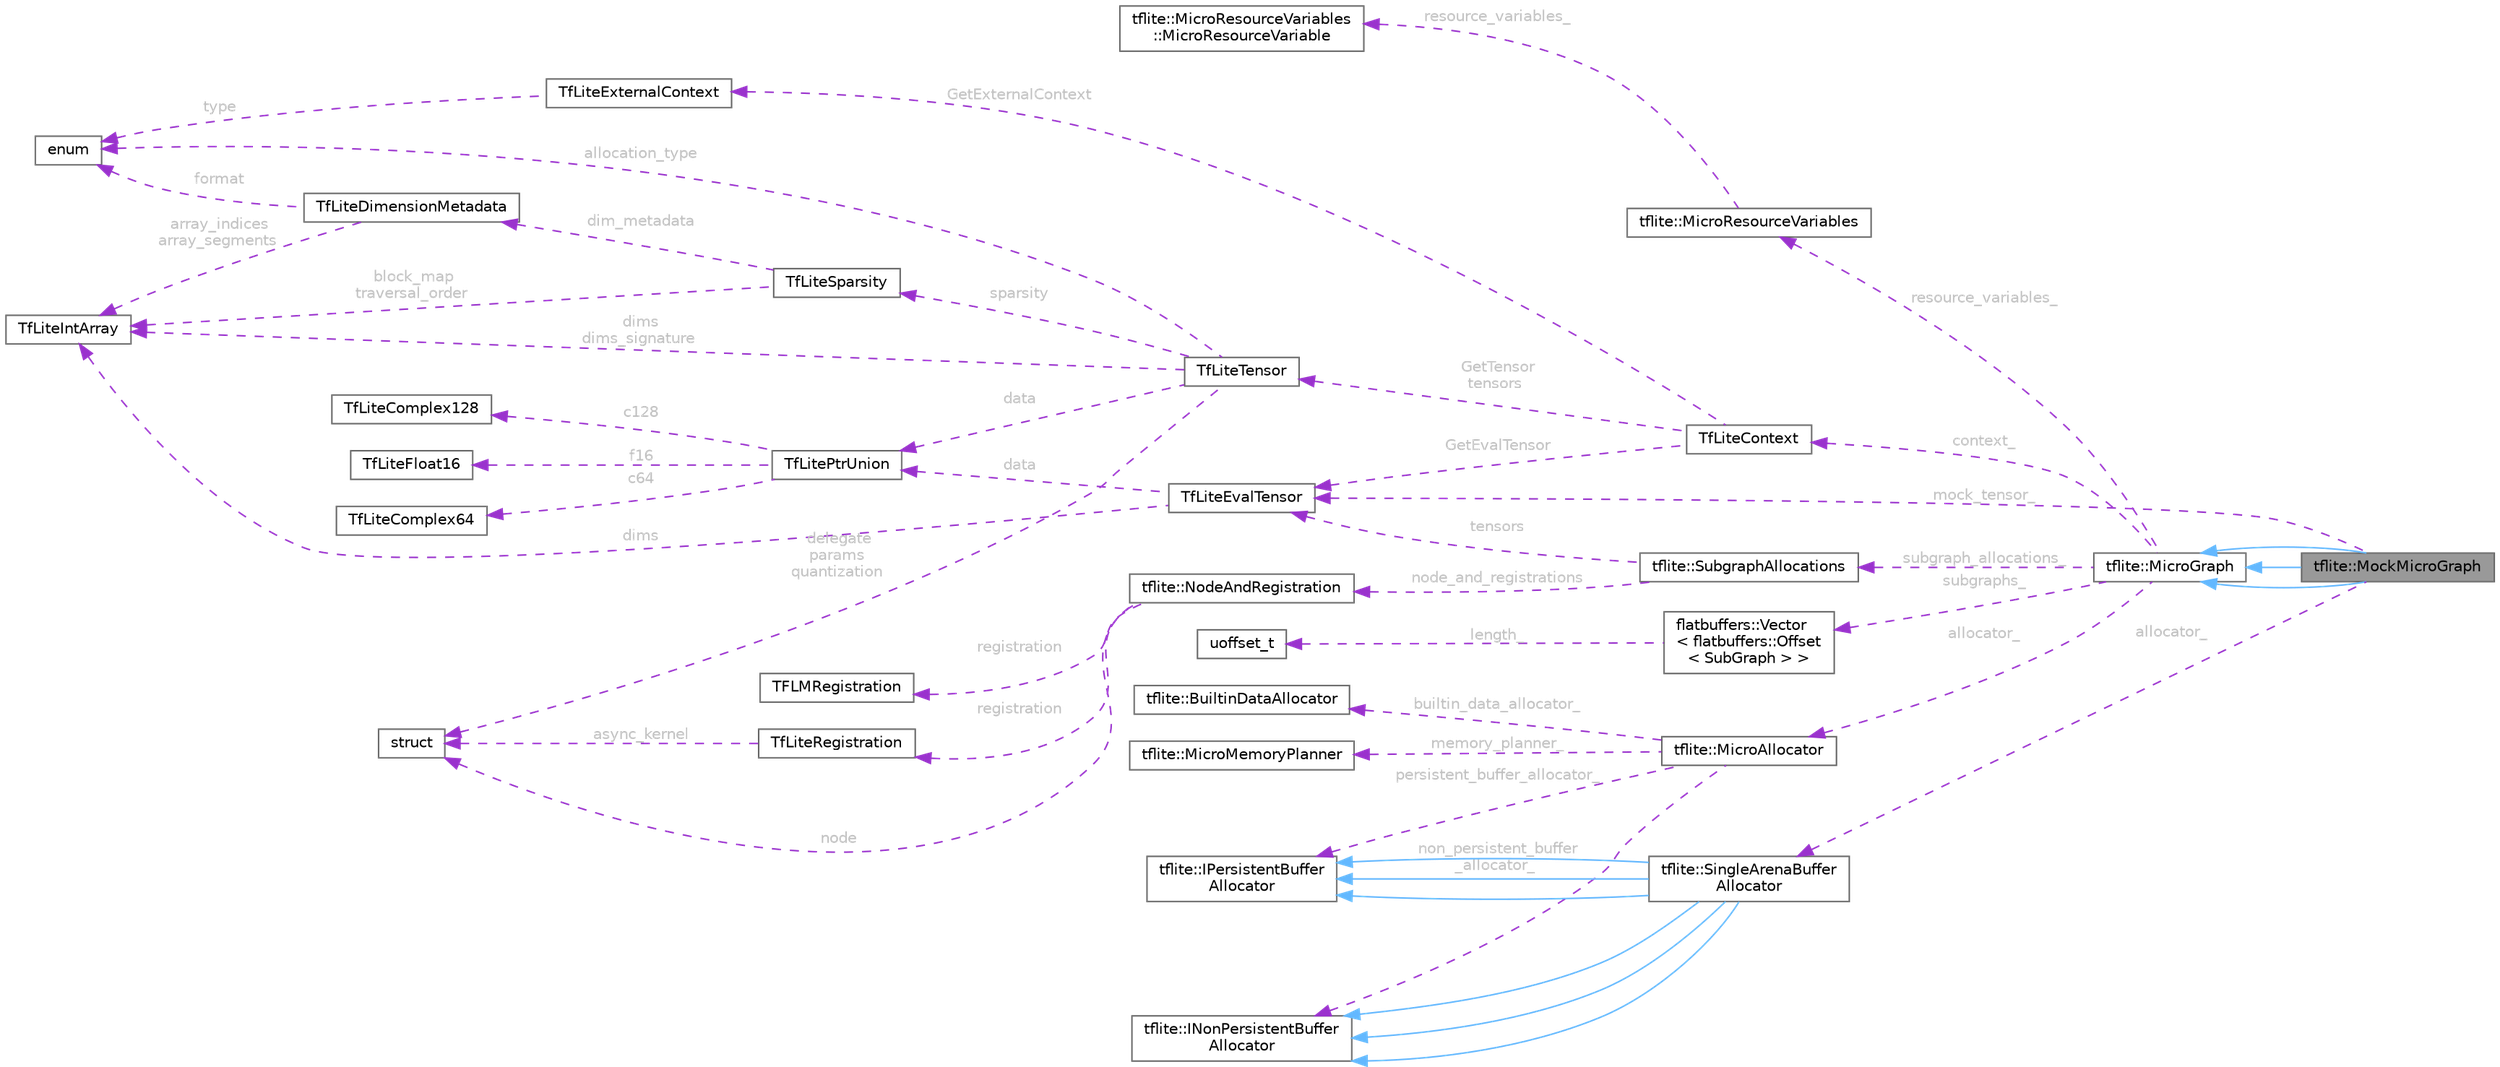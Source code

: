 digraph "tflite::MockMicroGraph"
{
 // LATEX_PDF_SIZE
  bgcolor="transparent";
  edge [fontname=Helvetica,fontsize=10,labelfontname=Helvetica,labelfontsize=10];
  node [fontname=Helvetica,fontsize=10,shape=box,height=0.2,width=0.4];
  rankdir="LR";
  Node1 [id="Node000001",label="tflite::MockMicroGraph",height=0.2,width=0.4,color="gray40", fillcolor="grey60", style="filled", fontcolor="black",tooltip=" "];
  Node2 -> Node1 [id="edge47_Node000001_Node000002",dir="back",color="steelblue1",style="solid",tooltip=" "];
  Node2 [id="Node000002",label="tflite::MicroGraph",height=0.2,width=0.4,color="gray40", fillcolor="white", style="filled",URL="$classtflite_1_1_micro_graph.html",tooltip=" "];
  Node3 -> Node2 [id="edge48_Node000002_Node000003",dir="back",color="darkorchid3",style="dashed",tooltip=" ",label=" context_",fontcolor="grey" ];
  Node3 [id="Node000003",label="TfLiteContext",height=0.2,width=0.4,color="gray40", fillcolor="white", style="filled",URL="$struct_tf_lite_context.html",tooltip=" "];
  Node4 -> Node3 [id="edge49_Node000003_Node000004",dir="back",color="darkorchid3",style="dashed",tooltip=" ",label=" GetTensor\ntensors",fontcolor="grey" ];
  Node4 [id="Node000004",label="TfLiteTensor",height=0.2,width=0.4,color="gray40", fillcolor="white", style="filled",URL="$struct_tf_lite_tensor.html",tooltip=" "];
  Node5 -> Node4 [id="edge50_Node000004_Node000005",dir="back",color="darkorchid3",style="dashed",tooltip=" ",label=" data",fontcolor="grey" ];
  Node5 [id="Node000005",label="TfLitePtrUnion",height=0.2,width=0.4,color="gray40", fillcolor="white", style="filled",URL="$union_tf_lite_ptr_union.html",tooltip=" "];
  Node6 -> Node5 [id="edge51_Node000005_Node000006",dir="back",color="darkorchid3",style="dashed",tooltip=" ",label=" f16",fontcolor="grey" ];
  Node6 [id="Node000006",label="TfLiteFloat16",height=0.2,width=0.4,color="gray40", fillcolor="white", style="filled",URL="$struct_tf_lite_float16.html",tooltip="Half precision data type compatible with the C99 definition."];
  Node7 -> Node5 [id="edge52_Node000005_Node000007",dir="back",color="darkorchid3",style="dashed",tooltip=" ",label=" c64",fontcolor="grey" ];
  Node7 [id="Node000007",label="TfLiteComplex64",height=0.2,width=0.4,color="gray40", fillcolor="white", style="filled",URL="$struct_tf_lite_complex64.html",tooltip="Single-precision complex data type compatible with the C99 definition."];
  Node8 -> Node5 [id="edge53_Node000005_Node000008",dir="back",color="darkorchid3",style="dashed",tooltip=" ",label=" c128",fontcolor="grey" ];
  Node8 [id="Node000008",label="TfLiteComplex128",height=0.2,width=0.4,color="gray40", fillcolor="white", style="filled",URL="$struct_tf_lite_complex128.html",tooltip="Double-precision complex data type compatible with the C99 definition."];
  Node9 -> Node4 [id="edge54_Node000004_Node000009",dir="back",color="darkorchid3",style="dashed",tooltip=" ",label=" dims\ndims_signature",fontcolor="grey" ];
  Node9 [id="Node000009",label="TfLiteIntArray",height=0.2,width=0.4,color="gray40", fillcolor="white", style="filled",URL="$struct_tf_lite_int_array.html",tooltip=" "];
  Node10 -> Node4 [id="edge55_Node000004_Node000010",dir="back",color="darkorchid3",style="dashed",tooltip=" ",label=" delegate\nparams\nquantization",fontcolor="grey" ];
  Node10 [id="Node000010",label="struct",height=0.2,width=0.4,color="gray40", fillcolor="white", style="filled",tooltip=" "];
  Node11 -> Node4 [id="edge56_Node000004_Node000011",dir="back",color="darkorchid3",style="dashed",tooltip=" ",label=" allocation_type",fontcolor="grey" ];
  Node11 [id="Node000011",label="enum",height=0.2,width=0.4,color="gray40", fillcolor="white", style="filled",tooltip=" "];
  Node12 -> Node4 [id="edge57_Node000004_Node000012",dir="back",color="darkorchid3",style="dashed",tooltip=" ",label=" sparsity",fontcolor="grey" ];
  Node12 [id="Node000012",label="TfLiteSparsity",height=0.2,width=0.4,color="gray40", fillcolor="white", style="filled",URL="$struct_tf_lite_sparsity.html",tooltip=" "];
  Node9 -> Node12 [id="edge58_Node000012_Node000009",dir="back",color="darkorchid3",style="dashed",tooltip=" ",label=" block_map\ntraversal_order",fontcolor="grey" ];
  Node13 -> Node12 [id="edge59_Node000012_Node000013",dir="back",color="darkorchid3",style="dashed",tooltip=" ",label=" dim_metadata",fontcolor="grey" ];
  Node13 [id="Node000013",label="TfLiteDimensionMetadata",height=0.2,width=0.4,color="gray40", fillcolor="white", style="filled",URL="$struct_tf_lite_dimension_metadata.html",tooltip="Metadata to encode each dimension in a sparse tensor."];
  Node11 -> Node13 [id="edge60_Node000013_Node000011",dir="back",color="darkorchid3",style="dashed",tooltip=" ",label=" format",fontcolor="grey" ];
  Node9 -> Node13 [id="edge61_Node000013_Node000009",dir="back",color="darkorchid3",style="dashed",tooltip=" ",label=" array_indices\narray_segments",fontcolor="grey" ];
  Node14 -> Node3 [id="edge62_Node000003_Node000014",dir="back",color="darkorchid3",style="dashed",tooltip=" ",label=" GetExternalContext",fontcolor="grey" ];
  Node14 [id="Node000014",label="TfLiteExternalContext",height=0.2,width=0.4,color="gray40", fillcolor="white", style="filled",URL="$struct_tf_lite_external_context.html",tooltip=" "];
  Node11 -> Node14 [id="edge63_Node000014_Node000011",dir="back",color="darkorchid3",style="dashed",tooltip=" ",label=" type",fontcolor="grey" ];
  Node15 -> Node3 [id="edge64_Node000003_Node000015",dir="back",color="darkorchid3",style="dashed",tooltip=" ",label=" GetEvalTensor",fontcolor="grey" ];
  Node15 [id="Node000015",label="TfLiteEvalTensor",height=0.2,width=0.4,color="gray40", fillcolor="white", style="filled",URL="$struct_tf_lite_eval_tensor.html",tooltip=" "];
  Node5 -> Node15 [id="edge65_Node000015_Node000005",dir="back",color="darkorchid3",style="dashed",tooltip=" ",label=" data",fontcolor="grey" ];
  Node9 -> Node15 [id="edge66_Node000015_Node000009",dir="back",color="darkorchid3",style="dashed",tooltip=" ",label=" dims",fontcolor="grey" ];
  Node16 -> Node2 [id="edge67_Node000002_Node000016",dir="back",color="darkorchid3",style="dashed",tooltip=" ",label=" allocator_",fontcolor="grey" ];
  Node16 [id="Node000016",label="tflite::MicroAllocator",height=0.2,width=0.4,color="gray40", fillcolor="white", style="filled",URL="$classtflite_1_1_micro_allocator.html",tooltip=" "];
  Node17 -> Node16 [id="edge68_Node000016_Node000017",dir="back",color="darkorchid3",style="dashed",tooltip=" ",label=" non_persistent_buffer\l_allocator_",fontcolor="grey" ];
  Node17 [id="Node000017",label="tflite::INonPersistentBuffer\lAllocator",height=0.2,width=0.4,color="gray40", fillcolor="white", style="filled",URL="$classtflite_1_1_i_non_persistent_buffer_allocator.html",tooltip=" "];
  Node18 -> Node16 [id="edge69_Node000016_Node000018",dir="back",color="darkorchid3",style="dashed",tooltip=" ",label=" persistent_buffer_allocator_",fontcolor="grey" ];
  Node18 [id="Node000018",label="tflite::IPersistentBuffer\lAllocator",height=0.2,width=0.4,color="gray40", fillcolor="white", style="filled",URL="$classtflite_1_1_i_persistent_buffer_allocator.html",tooltip=" "];
  Node19 -> Node16 [id="edge70_Node000016_Node000019",dir="back",color="darkorchid3",style="dashed",tooltip=" ",label=" builtin_data_allocator_",fontcolor="grey" ];
  Node19 [id="Node000019",label="tflite::BuiltinDataAllocator",height=0.2,width=0.4,color="gray40", fillcolor="white", style="filled",URL="$classtflite_1_1_builtin_data_allocator.html",tooltip=" "];
  Node20 -> Node16 [id="edge71_Node000016_Node000020",dir="back",color="darkorchid3",style="dashed",tooltip=" ",label=" memory_planner_",fontcolor="grey" ];
  Node20 [id="Node000020",label="tflite::MicroMemoryPlanner",height=0.2,width=0.4,color="gray40", fillcolor="white", style="filled",URL="$classtflite_1_1_micro_memory_planner.html",tooltip=" "];
  Node21 -> Node2 [id="edge72_Node000002_Node000021",dir="back",color="darkorchid3",style="dashed",tooltip=" ",label=" subgraph_allocations_",fontcolor="grey" ];
  Node21 [id="Node000021",label="tflite::SubgraphAllocations",height=0.2,width=0.4,color="gray40", fillcolor="white", style="filled",URL="$structtflite_1_1_subgraph_allocations.html",tooltip=" "];
  Node22 -> Node21 [id="edge73_Node000021_Node000022",dir="back",color="darkorchid3",style="dashed",tooltip=" ",label=" node_and_registrations",fontcolor="grey" ];
  Node22 [id="Node000022",label="tflite::NodeAndRegistration",height=0.2,width=0.4,color="gray40", fillcolor="white", style="filled",URL="$structtflite_1_1_node_and_registration.html",tooltip=" "];
  Node10 -> Node22 [id="edge74_Node000022_Node000010",dir="back",color="darkorchid3",style="dashed",tooltip=" ",label=" node",fontcolor="grey" ];
  Node23 -> Node22 [id="edge75_Node000022_Node000023",dir="back",color="darkorchid3",style="dashed",tooltip=" ",label=" registration",fontcolor="grey" ];
  Node23 [id="Node000023",label="TfLiteRegistration",height=0.2,width=0.4,color="gray40", fillcolor="white", style="filled",URL="$struct_tf_lite_registration.html",tooltip=" "];
  Node10 -> Node23 [id="edge76_Node000023_Node000010",dir="back",color="darkorchid3",style="dashed",tooltip=" ",label=" async_kernel",fontcolor="grey" ];
  Node24 -> Node22 [id="edge77_Node000022_Node000024",dir="back",color="darkorchid3",style="dashed",tooltip=" ",label=" registration",fontcolor="grey" ];
  Node24 [id="Node000024",label="TFLMRegistration",height=0.2,width=0.4,color="gray40", fillcolor="white", style="filled",URL="$struct_t_f_l_m_registration.html",tooltip=" "];
  Node15 -> Node21 [id="edge78_Node000021_Node000015",dir="back",color="darkorchid3",style="dashed",tooltip=" ",label=" tensors",fontcolor="grey" ];
  Node25 -> Node2 [id="edge79_Node000002_Node000025",dir="back",color="darkorchid3",style="dashed",tooltip=" ",label=" resource_variables_",fontcolor="grey" ];
  Node25 [id="Node000025",label="tflite::MicroResourceVariables",height=0.2,width=0.4,color="gray40", fillcolor="white", style="filled",URL="$classtflite_1_1_micro_resource_variables.html",tooltip=" "];
  Node26 -> Node25 [id="edge80_Node000025_Node000026",dir="back",color="darkorchid3",style="dashed",tooltip=" ",label=" resource_variables_",fontcolor="grey" ];
  Node26 [id="Node000026",label="tflite::MicroResourceVariables\l::MicroResourceVariable",height=0.2,width=0.4,color="gray40", fillcolor="white", style="filled",URL="$structtflite_1_1_micro_resource_variables_1_1_micro_resource_variable.html",tooltip=" "];
  Node27 -> Node2 [id="edge81_Node000002_Node000027",dir="back",color="darkorchid3",style="dashed",tooltip=" ",label=" subgraphs_",fontcolor="grey" ];
  Node27 [id="Node000027",label="flatbuffers::Vector\l\< flatbuffers::Offset\l\< SubGraph \> \>",height=0.2,width=0.4,color="gray40", fillcolor="white", style="filled",URL="$classflatbuffers_1_1_vector.html",tooltip=" "];
  Node28 -> Node27 [id="edge82_Node000027_Node000028",dir="back",color="darkorchid3",style="dashed",tooltip=" ",label=" length_",fontcolor="grey" ];
  Node28 [id="Node000028",label="uoffset_t",height=0.2,width=0.4,color="gray40", fillcolor="white", style="filled",tooltip=" "];
  Node2 -> Node1 [id="edge83_Node000001_Node000002",dir="back",color="steelblue1",style="solid",tooltip=" "];
  Node2 -> Node1 [id="edge84_Node000001_Node000002",dir="back",color="steelblue1",style="solid",tooltip=" "];
  Node29 -> Node1 [id="edge85_Node000001_Node000029",dir="back",color="darkorchid3",style="dashed",tooltip=" ",label=" allocator_",fontcolor="grey" ];
  Node29 [id="Node000029",label="tflite::SingleArenaBuffer\lAllocator",height=0.2,width=0.4,color="gray40", fillcolor="white", style="filled",URL="$classtflite_1_1_single_arena_buffer_allocator.html",tooltip=" "];
  Node17 -> Node29 [id="edge86_Node000029_Node000017",dir="back",color="steelblue1",style="solid",tooltip=" "];
  Node18 -> Node29 [id="edge87_Node000029_Node000018",dir="back",color="steelblue1",style="solid",tooltip=" "];
  Node17 -> Node29 [id="edge88_Node000029_Node000017",dir="back",color="steelblue1",style="solid",tooltip=" "];
  Node18 -> Node29 [id="edge89_Node000029_Node000018",dir="back",color="steelblue1",style="solid",tooltip=" "];
  Node17 -> Node29 [id="edge90_Node000029_Node000017",dir="back",color="steelblue1",style="solid",tooltip=" "];
  Node18 -> Node29 [id="edge91_Node000029_Node000018",dir="back",color="steelblue1",style="solid",tooltip=" "];
  Node15 -> Node1 [id="edge92_Node000001_Node000015",dir="back",color="darkorchid3",style="dashed",tooltip=" ",label=" mock_tensor_",fontcolor="grey" ];
}
